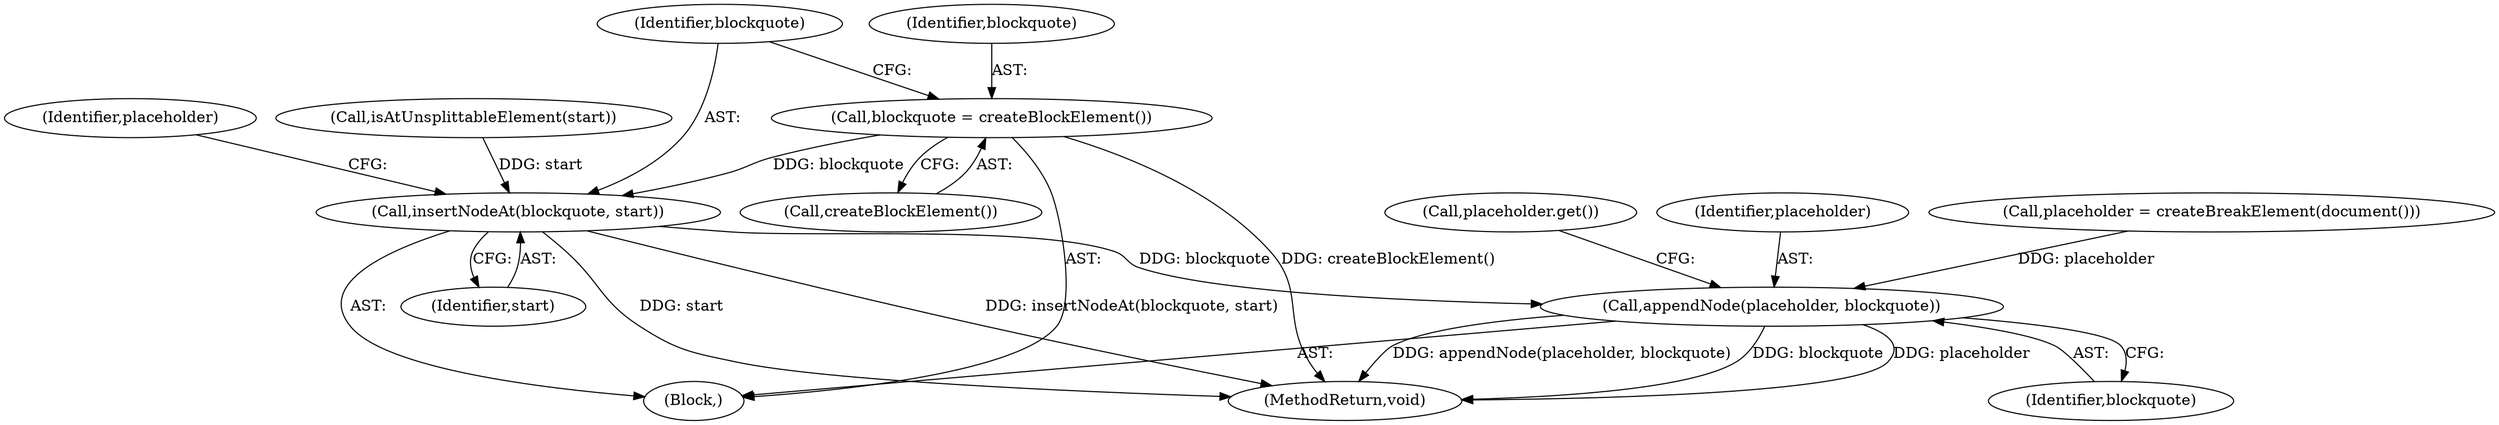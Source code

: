 digraph "0_Chrome_e1524692d362e607e806569147096dfb8c38cb6a@API" {
"1000113" [label="(Call,blockquote = createBlockElement())"];
"1000116" [label="(Call,insertNodeAt(blockquote, start))"];
"1000124" [label="(Call,appendNode(placeholder, blockquote))"];
"1000114" [label="(Identifier,blockquote)"];
"1000113" [label="(Call,blockquote = createBlockElement())"];
"1000117" [label="(Identifier,blockquote)"];
"1000130" [label="(Call,placeholder.get())"];
"1000121" [label="(Identifier,placeholder)"];
"1000124" [label="(Call,appendNode(placeholder, blockquote))"];
"1000126" [label="(Identifier,blockquote)"];
"1000111" [label="(Block,)"];
"1000125" [label="(Identifier,placeholder)"];
"1000115" [label="(Call,createBlockElement())"];
"1000109" [label="(Call,isAtUnsplittableElement(start))"];
"1000116" [label="(Call,insertNodeAt(blockquote, start))"];
"1000227" [label="(MethodReturn,void)"];
"1000118" [label="(Identifier,start)"];
"1000120" [label="(Call,placeholder = createBreakElement(document()))"];
"1000113" -> "1000111"  [label="AST: "];
"1000113" -> "1000115"  [label="CFG: "];
"1000114" -> "1000113"  [label="AST: "];
"1000115" -> "1000113"  [label="AST: "];
"1000117" -> "1000113"  [label="CFG: "];
"1000113" -> "1000227"  [label="DDG: createBlockElement()"];
"1000113" -> "1000116"  [label="DDG: blockquote"];
"1000116" -> "1000111"  [label="AST: "];
"1000116" -> "1000118"  [label="CFG: "];
"1000117" -> "1000116"  [label="AST: "];
"1000118" -> "1000116"  [label="AST: "];
"1000121" -> "1000116"  [label="CFG: "];
"1000116" -> "1000227"  [label="DDG: start"];
"1000116" -> "1000227"  [label="DDG: insertNodeAt(blockquote, start)"];
"1000109" -> "1000116"  [label="DDG: start"];
"1000116" -> "1000124"  [label="DDG: blockquote"];
"1000124" -> "1000111"  [label="AST: "];
"1000124" -> "1000126"  [label="CFG: "];
"1000125" -> "1000124"  [label="AST: "];
"1000126" -> "1000124"  [label="AST: "];
"1000130" -> "1000124"  [label="CFG: "];
"1000124" -> "1000227"  [label="DDG: blockquote"];
"1000124" -> "1000227"  [label="DDG: placeholder"];
"1000124" -> "1000227"  [label="DDG: appendNode(placeholder, blockquote)"];
"1000120" -> "1000124"  [label="DDG: placeholder"];
}
